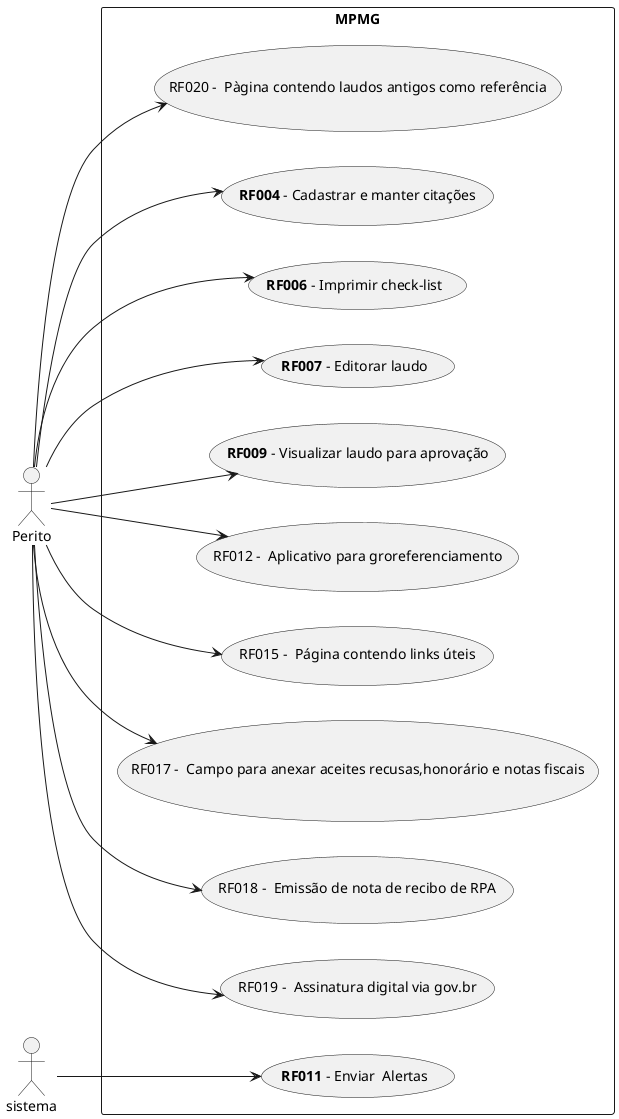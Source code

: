 @startuml
left to right direction
skinparam packageStyle rectangle
actor Perito as perito
rectangle MPMG {
    USECASE "**RF004** - Cadastrar e manter citações" as RF004
    USECASE "**RF006** - Imprimir check-list" as RF006
    USECASE "**RF007** - Editorar laudo" as RF007
    USECASE "**RF009** - Visualizar laudo para aprovação" as RF009
    USECASE "**RF011** - Enviar  Alertas" as RF011
    USECASE "RF012 -  Aplicativo para groreferenciamento" as RF012
    USECASE "RF015 -  Página contendo links úteis" as RF015
    USECASE "RF017 -  Campo para anexar aceites recusas,honorário e notas fiscais" as RF017
    USECASE "RF018 -  Emissão de nota de recibo de RPA" as RF018
    USECASE "RF019 -  Assinatura digital via gov.br" as RF019
    USECASE "RF020 -  Pàgina contendo laudos antigos como referência" as RF020
}
sistema --> RF011
perito --> RF004
perito --> RF006
perito --> RF007
perito --> RF009
perito --> RF012
perito --> RF015
perito --> RF017
perito --> RF018
perito --> RF019
perito --> RF020
}
@enduml



